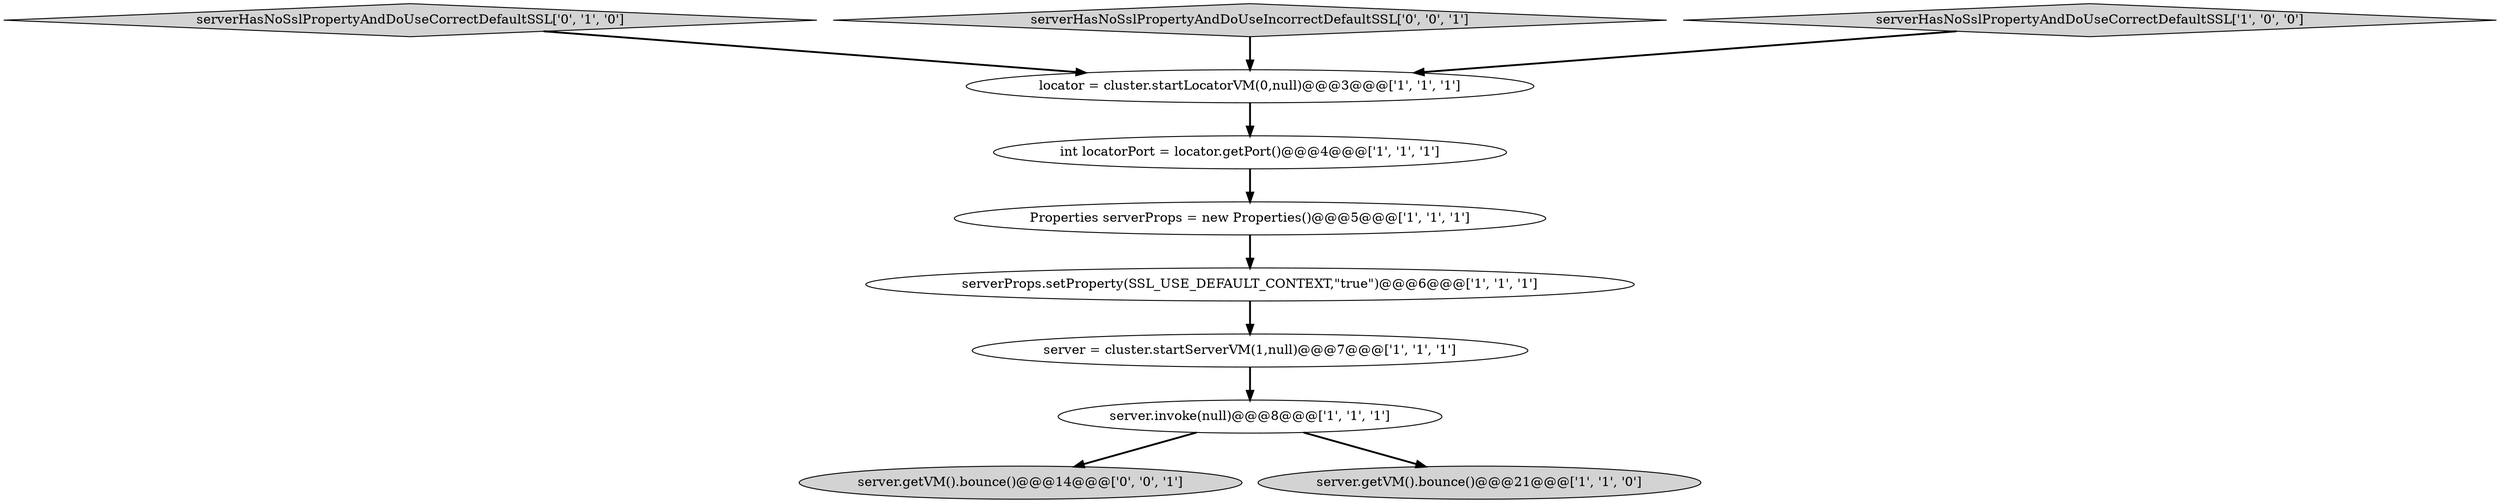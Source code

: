 digraph {
6 [style = filled, label = "locator = cluster.startLocatorVM(0,null)@@@3@@@['1', '1', '1']", fillcolor = white, shape = ellipse image = "AAA0AAABBB1BBB"];
9 [style = filled, label = "server.getVM().bounce()@@@14@@@['0', '0', '1']", fillcolor = lightgray, shape = ellipse image = "AAA0AAABBB3BBB"];
5 [style = filled, label = "server.invoke(null)@@@8@@@['1', '1', '1']", fillcolor = white, shape = ellipse image = "AAA0AAABBB1BBB"];
4 [style = filled, label = "int locatorPort = locator.getPort()@@@4@@@['1', '1', '1']", fillcolor = white, shape = ellipse image = "AAA0AAABBB1BBB"];
8 [style = filled, label = "serverHasNoSslPropertyAndDoUseCorrectDefaultSSL['0', '1', '0']", fillcolor = lightgray, shape = diamond image = "AAA0AAABBB2BBB"];
10 [style = filled, label = "serverHasNoSslPropertyAndDoUseIncorrectDefaultSSL['0', '0', '1']", fillcolor = lightgray, shape = diamond image = "AAA0AAABBB3BBB"];
1 [style = filled, label = "server.getVM().bounce()@@@21@@@['1', '1', '0']", fillcolor = lightgray, shape = ellipse image = "AAA0AAABBB1BBB"];
2 [style = filled, label = "server = cluster.startServerVM(1,null)@@@7@@@['1', '1', '1']", fillcolor = white, shape = ellipse image = "AAA0AAABBB1BBB"];
0 [style = filled, label = "serverProps.setProperty(SSL_USE_DEFAULT_CONTEXT,\"true\")@@@6@@@['1', '1', '1']", fillcolor = white, shape = ellipse image = "AAA0AAABBB1BBB"];
3 [style = filled, label = "Properties serverProps = new Properties()@@@5@@@['1', '1', '1']", fillcolor = white, shape = ellipse image = "AAA0AAABBB1BBB"];
7 [style = filled, label = "serverHasNoSslPropertyAndDoUseCorrectDefaultSSL['1', '0', '0']", fillcolor = lightgray, shape = diamond image = "AAA0AAABBB1BBB"];
7->6 [style = bold, label=""];
0->2 [style = bold, label=""];
8->6 [style = bold, label=""];
6->4 [style = bold, label=""];
5->9 [style = bold, label=""];
3->0 [style = bold, label=""];
4->3 [style = bold, label=""];
10->6 [style = bold, label=""];
2->5 [style = bold, label=""];
5->1 [style = bold, label=""];
}
